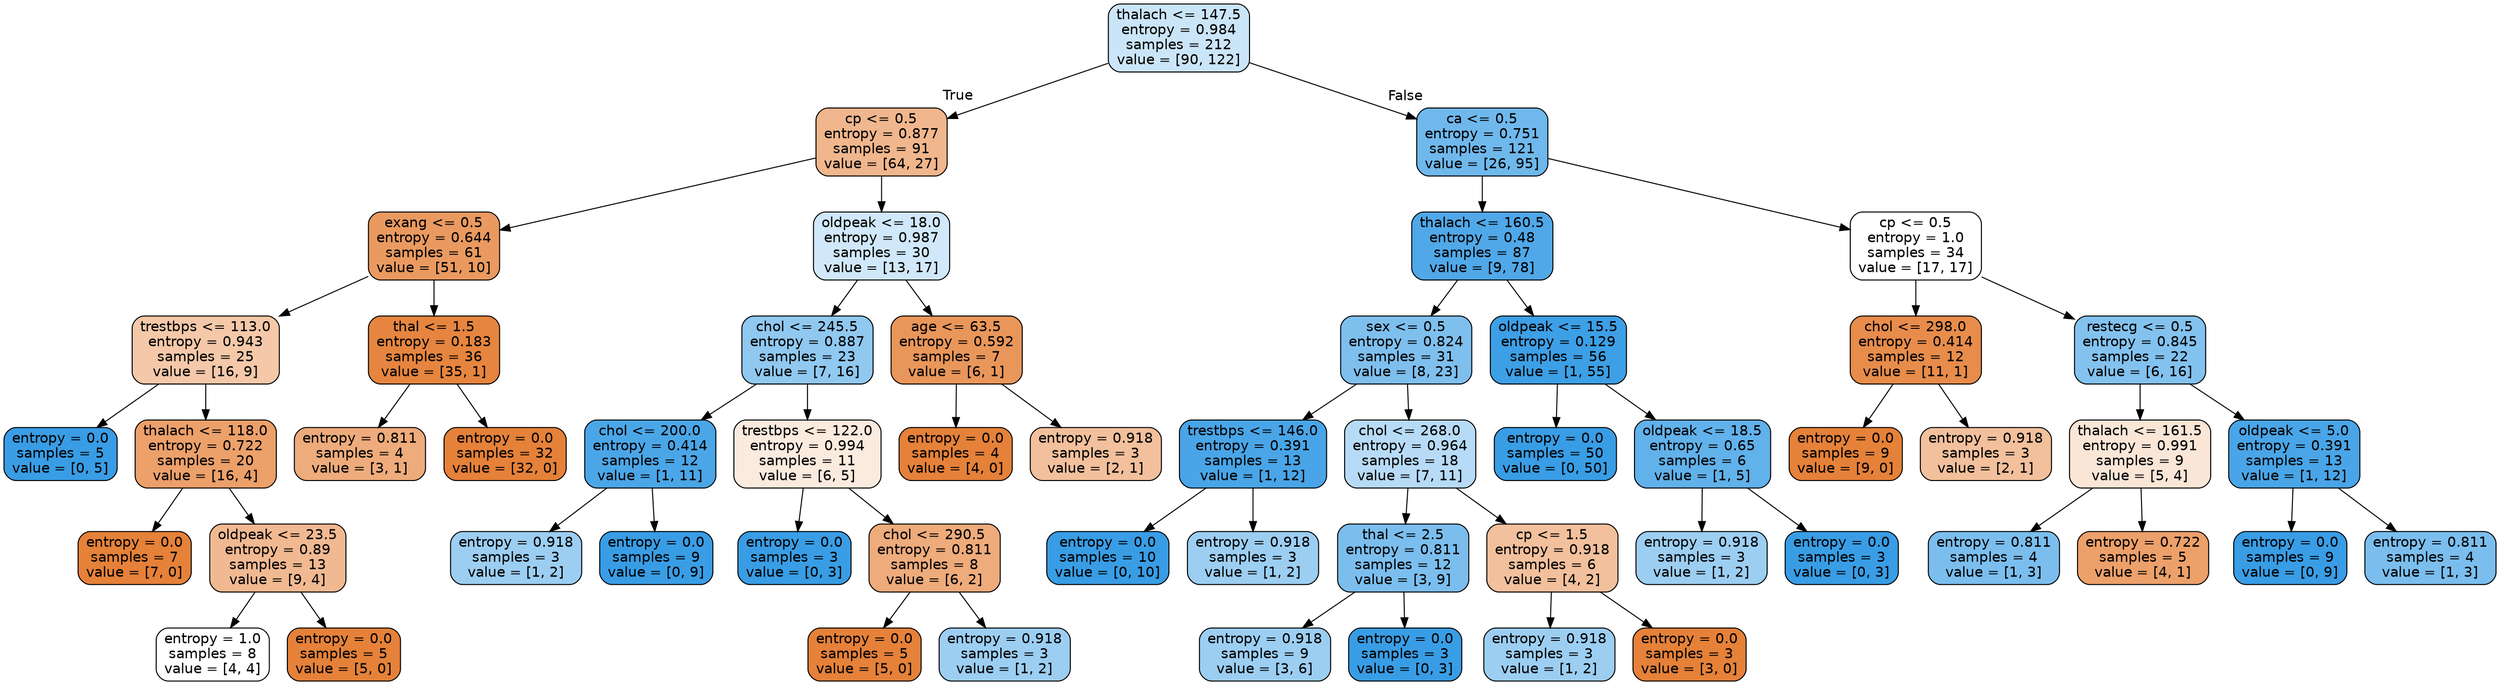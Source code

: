 digraph Tree {
node [shape=box, style="filled, rounded", color="black", fontname="helvetica"] ;
edge [fontname="helvetica"] ;
0 [label="thalach <= 147.5\nentropy = 0.984\nsamples = 212\nvalue = [90, 122]", fillcolor="#cbe5f8"] ;
1 [label="cp <= 0.5\nentropy = 0.877\nsamples = 91\nvalue = [64, 27]", fillcolor="#f0b68d"] ;
0 -> 1 [labeldistance=2.5, labelangle=45, headlabel="True"] ;
2 [label="exang <= 0.5\nentropy = 0.644\nsamples = 61\nvalue = [51, 10]", fillcolor="#ea9a60"] ;
1 -> 2 ;
3 [label="trestbps <= 113.0\nentropy = 0.943\nsamples = 25\nvalue = [16, 9]", fillcolor="#f4c8a8"] ;
2 -> 3 ;
4 [label="entropy = 0.0\nsamples = 5\nvalue = [0, 5]", fillcolor="#399de5"] ;
3 -> 4 ;
5 [label="thalach <= 118.0\nentropy = 0.722\nsamples = 20\nvalue = [16, 4]", fillcolor="#eca06a"] ;
3 -> 5 ;
6 [label="entropy = 0.0\nsamples = 7\nvalue = [7, 0]", fillcolor="#e58139"] ;
5 -> 6 ;
7 [label="oldpeak <= 23.5\nentropy = 0.89\nsamples = 13\nvalue = [9, 4]", fillcolor="#f1b991"] ;
5 -> 7 ;
8 [label="entropy = 1.0\nsamples = 8\nvalue = [4, 4]", fillcolor="#ffffff"] ;
7 -> 8 ;
9 [label="entropy = 0.0\nsamples = 5\nvalue = [5, 0]", fillcolor="#e58139"] ;
7 -> 9 ;
10 [label="thal <= 1.5\nentropy = 0.183\nsamples = 36\nvalue = [35, 1]", fillcolor="#e6853f"] ;
2 -> 10 ;
11 [label="entropy = 0.811\nsamples = 4\nvalue = [3, 1]", fillcolor="#eeab7b"] ;
10 -> 11 ;
12 [label="entropy = 0.0\nsamples = 32\nvalue = [32, 0]", fillcolor="#e58139"] ;
10 -> 12 ;
13 [label="oldpeak <= 18.0\nentropy = 0.987\nsamples = 30\nvalue = [13, 17]", fillcolor="#d0e8f9"] ;
1 -> 13 ;
14 [label="chol <= 245.5\nentropy = 0.887\nsamples = 23\nvalue = [7, 16]", fillcolor="#90c8f0"] ;
13 -> 14 ;
15 [label="chol <= 200.0\nentropy = 0.414\nsamples = 12\nvalue = [1, 11]", fillcolor="#4ba6e7"] ;
14 -> 15 ;
16 [label="entropy = 0.918\nsamples = 3\nvalue = [1, 2]", fillcolor="#9ccef2"] ;
15 -> 16 ;
17 [label="entropy = 0.0\nsamples = 9\nvalue = [0, 9]", fillcolor="#399de5"] ;
15 -> 17 ;
18 [label="trestbps <= 122.0\nentropy = 0.994\nsamples = 11\nvalue = [6, 5]", fillcolor="#fbeade"] ;
14 -> 18 ;
19 [label="entropy = 0.0\nsamples = 3\nvalue = [0, 3]", fillcolor="#399de5"] ;
18 -> 19 ;
20 [label="chol <= 290.5\nentropy = 0.811\nsamples = 8\nvalue = [6, 2]", fillcolor="#eeab7b"] ;
18 -> 20 ;
21 [label="entropy = 0.0\nsamples = 5\nvalue = [5, 0]", fillcolor="#e58139"] ;
20 -> 21 ;
22 [label="entropy = 0.918\nsamples = 3\nvalue = [1, 2]", fillcolor="#9ccef2"] ;
20 -> 22 ;
23 [label="age <= 63.5\nentropy = 0.592\nsamples = 7\nvalue = [6, 1]", fillcolor="#e9965a"] ;
13 -> 23 ;
24 [label="entropy = 0.0\nsamples = 4\nvalue = [4, 0]", fillcolor="#e58139"] ;
23 -> 24 ;
25 [label="entropy = 0.918\nsamples = 3\nvalue = [2, 1]", fillcolor="#f2c09c"] ;
23 -> 25 ;
26 [label="ca <= 0.5\nentropy = 0.751\nsamples = 121\nvalue = [26, 95]", fillcolor="#6fb8ec"] ;
0 -> 26 [labeldistance=2.5, labelangle=-45, headlabel="False"] ;
27 [label="thalach <= 160.5\nentropy = 0.48\nsamples = 87\nvalue = [9, 78]", fillcolor="#50a8e8"] ;
26 -> 27 ;
28 [label="sex <= 0.5\nentropy = 0.824\nsamples = 31\nvalue = [8, 23]", fillcolor="#7ebfee"] ;
27 -> 28 ;
29 [label="trestbps <= 146.0\nentropy = 0.391\nsamples = 13\nvalue = [1, 12]", fillcolor="#49a5e7"] ;
28 -> 29 ;
30 [label="entropy = 0.0\nsamples = 10\nvalue = [0, 10]", fillcolor="#399de5"] ;
29 -> 30 ;
31 [label="entropy = 0.918\nsamples = 3\nvalue = [1, 2]", fillcolor="#9ccef2"] ;
29 -> 31 ;
32 [label="chol <= 268.0\nentropy = 0.964\nsamples = 18\nvalue = [7, 11]", fillcolor="#b7dbf6"] ;
28 -> 32 ;
33 [label="thal <= 2.5\nentropy = 0.811\nsamples = 12\nvalue = [3, 9]", fillcolor="#7bbeee"] ;
32 -> 33 ;
34 [label="entropy = 0.918\nsamples = 9\nvalue = [3, 6]", fillcolor="#9ccef2"] ;
33 -> 34 ;
35 [label="entropy = 0.0\nsamples = 3\nvalue = [0, 3]", fillcolor="#399de5"] ;
33 -> 35 ;
36 [label="cp <= 1.5\nentropy = 0.918\nsamples = 6\nvalue = [4, 2]", fillcolor="#f2c09c"] ;
32 -> 36 ;
37 [label="entropy = 0.918\nsamples = 3\nvalue = [1, 2]", fillcolor="#9ccef2"] ;
36 -> 37 ;
38 [label="entropy = 0.0\nsamples = 3\nvalue = [3, 0]", fillcolor="#e58139"] ;
36 -> 38 ;
39 [label="oldpeak <= 15.5\nentropy = 0.129\nsamples = 56\nvalue = [1, 55]", fillcolor="#3d9fe5"] ;
27 -> 39 ;
40 [label="entropy = 0.0\nsamples = 50\nvalue = [0, 50]", fillcolor="#399de5"] ;
39 -> 40 ;
41 [label="oldpeak <= 18.5\nentropy = 0.65\nsamples = 6\nvalue = [1, 5]", fillcolor="#61b1ea"] ;
39 -> 41 ;
42 [label="entropy = 0.918\nsamples = 3\nvalue = [1, 2]", fillcolor="#9ccef2"] ;
41 -> 42 ;
43 [label="entropy = 0.0\nsamples = 3\nvalue = [0, 3]", fillcolor="#399de5"] ;
41 -> 43 ;
44 [label="cp <= 0.5\nentropy = 1.0\nsamples = 34\nvalue = [17, 17]", fillcolor="#ffffff"] ;
26 -> 44 ;
45 [label="chol <= 298.0\nentropy = 0.414\nsamples = 12\nvalue = [11, 1]", fillcolor="#e78c4b"] ;
44 -> 45 ;
46 [label="entropy = 0.0\nsamples = 9\nvalue = [9, 0]", fillcolor="#e58139"] ;
45 -> 46 ;
47 [label="entropy = 0.918\nsamples = 3\nvalue = [2, 1]", fillcolor="#f2c09c"] ;
45 -> 47 ;
48 [label="restecg <= 0.5\nentropy = 0.845\nsamples = 22\nvalue = [6, 16]", fillcolor="#83c2ef"] ;
44 -> 48 ;
49 [label="thalach <= 161.5\nentropy = 0.991\nsamples = 9\nvalue = [5, 4]", fillcolor="#fae6d7"] ;
48 -> 49 ;
50 [label="entropy = 0.811\nsamples = 4\nvalue = [1, 3]", fillcolor="#7bbeee"] ;
49 -> 50 ;
51 [label="entropy = 0.722\nsamples = 5\nvalue = [4, 1]", fillcolor="#eca06a"] ;
49 -> 51 ;
52 [label="oldpeak <= 5.0\nentropy = 0.391\nsamples = 13\nvalue = [1, 12]", fillcolor="#49a5e7"] ;
48 -> 52 ;
53 [label="entropy = 0.0\nsamples = 9\nvalue = [0, 9]", fillcolor="#399de5"] ;
52 -> 53 ;
54 [label="entropy = 0.811\nsamples = 4\nvalue = [1, 3]", fillcolor="#7bbeee"] ;
52 -> 54 ;
}